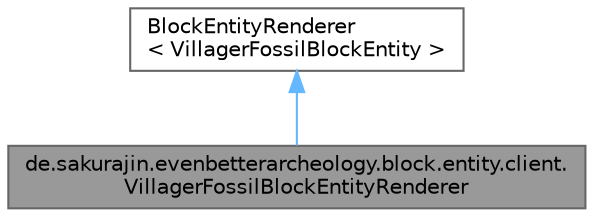 digraph "de.sakurajin.evenbetterarcheology.block.entity.client.VillagerFossilBlockEntityRenderer"
{
 // LATEX_PDF_SIZE
  bgcolor="transparent";
  edge [fontname=Helvetica,fontsize=10,labelfontname=Helvetica,labelfontsize=10];
  node [fontname=Helvetica,fontsize=10,shape=box,height=0.2,width=0.4];
  Node1 [label="de.sakurajin.evenbetterarcheology.block.entity.client.\lVillagerFossilBlockEntityRenderer",height=0.2,width=0.4,color="gray40", fillcolor="grey60", style="filled", fontcolor="black",tooltip=" "];
  Node2 -> Node1 [dir="back",color="steelblue1",style="solid"];
  Node2 [label="BlockEntityRenderer\l\< VillagerFossilBlockEntity \>",height=0.2,width=0.4,color="gray40", fillcolor="white", style="filled",tooltip=" "];
}

